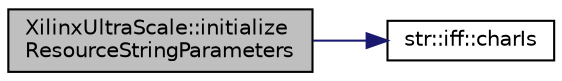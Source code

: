 digraph "XilinxUltraScale::initializeResourceStringParameters"
{
 // INTERACTIVE_SVG=YES
 // LATEX_PDF_SIZE
  edge [fontname="Helvetica",fontsize="10",labelfontname="Helvetica",labelfontsize="10"];
  node [fontname="Helvetica",fontsize="10",shape=record];
  rankdir="LR";
  Node1 [label="XilinxUltraScale::initialize\lResourceStringParameters",height=0.2,width=0.4,color="black", fillcolor="grey75", style="filled", fontcolor="black",tooltip=" "];
  Node1 -> Node2 [color="midnightblue",fontsize="10",style="solid",fontname="Helvetica"];
  Node2 [label="str::iff::charIs",height=0.2,width=0.4,color="black", fillcolor="white", style="filled",URL="$namespacestr_1_1iff.html#a13e4e72af819f11af13d70eaabd75344",tooltip="Returns false. End of recursion for template."];
}
